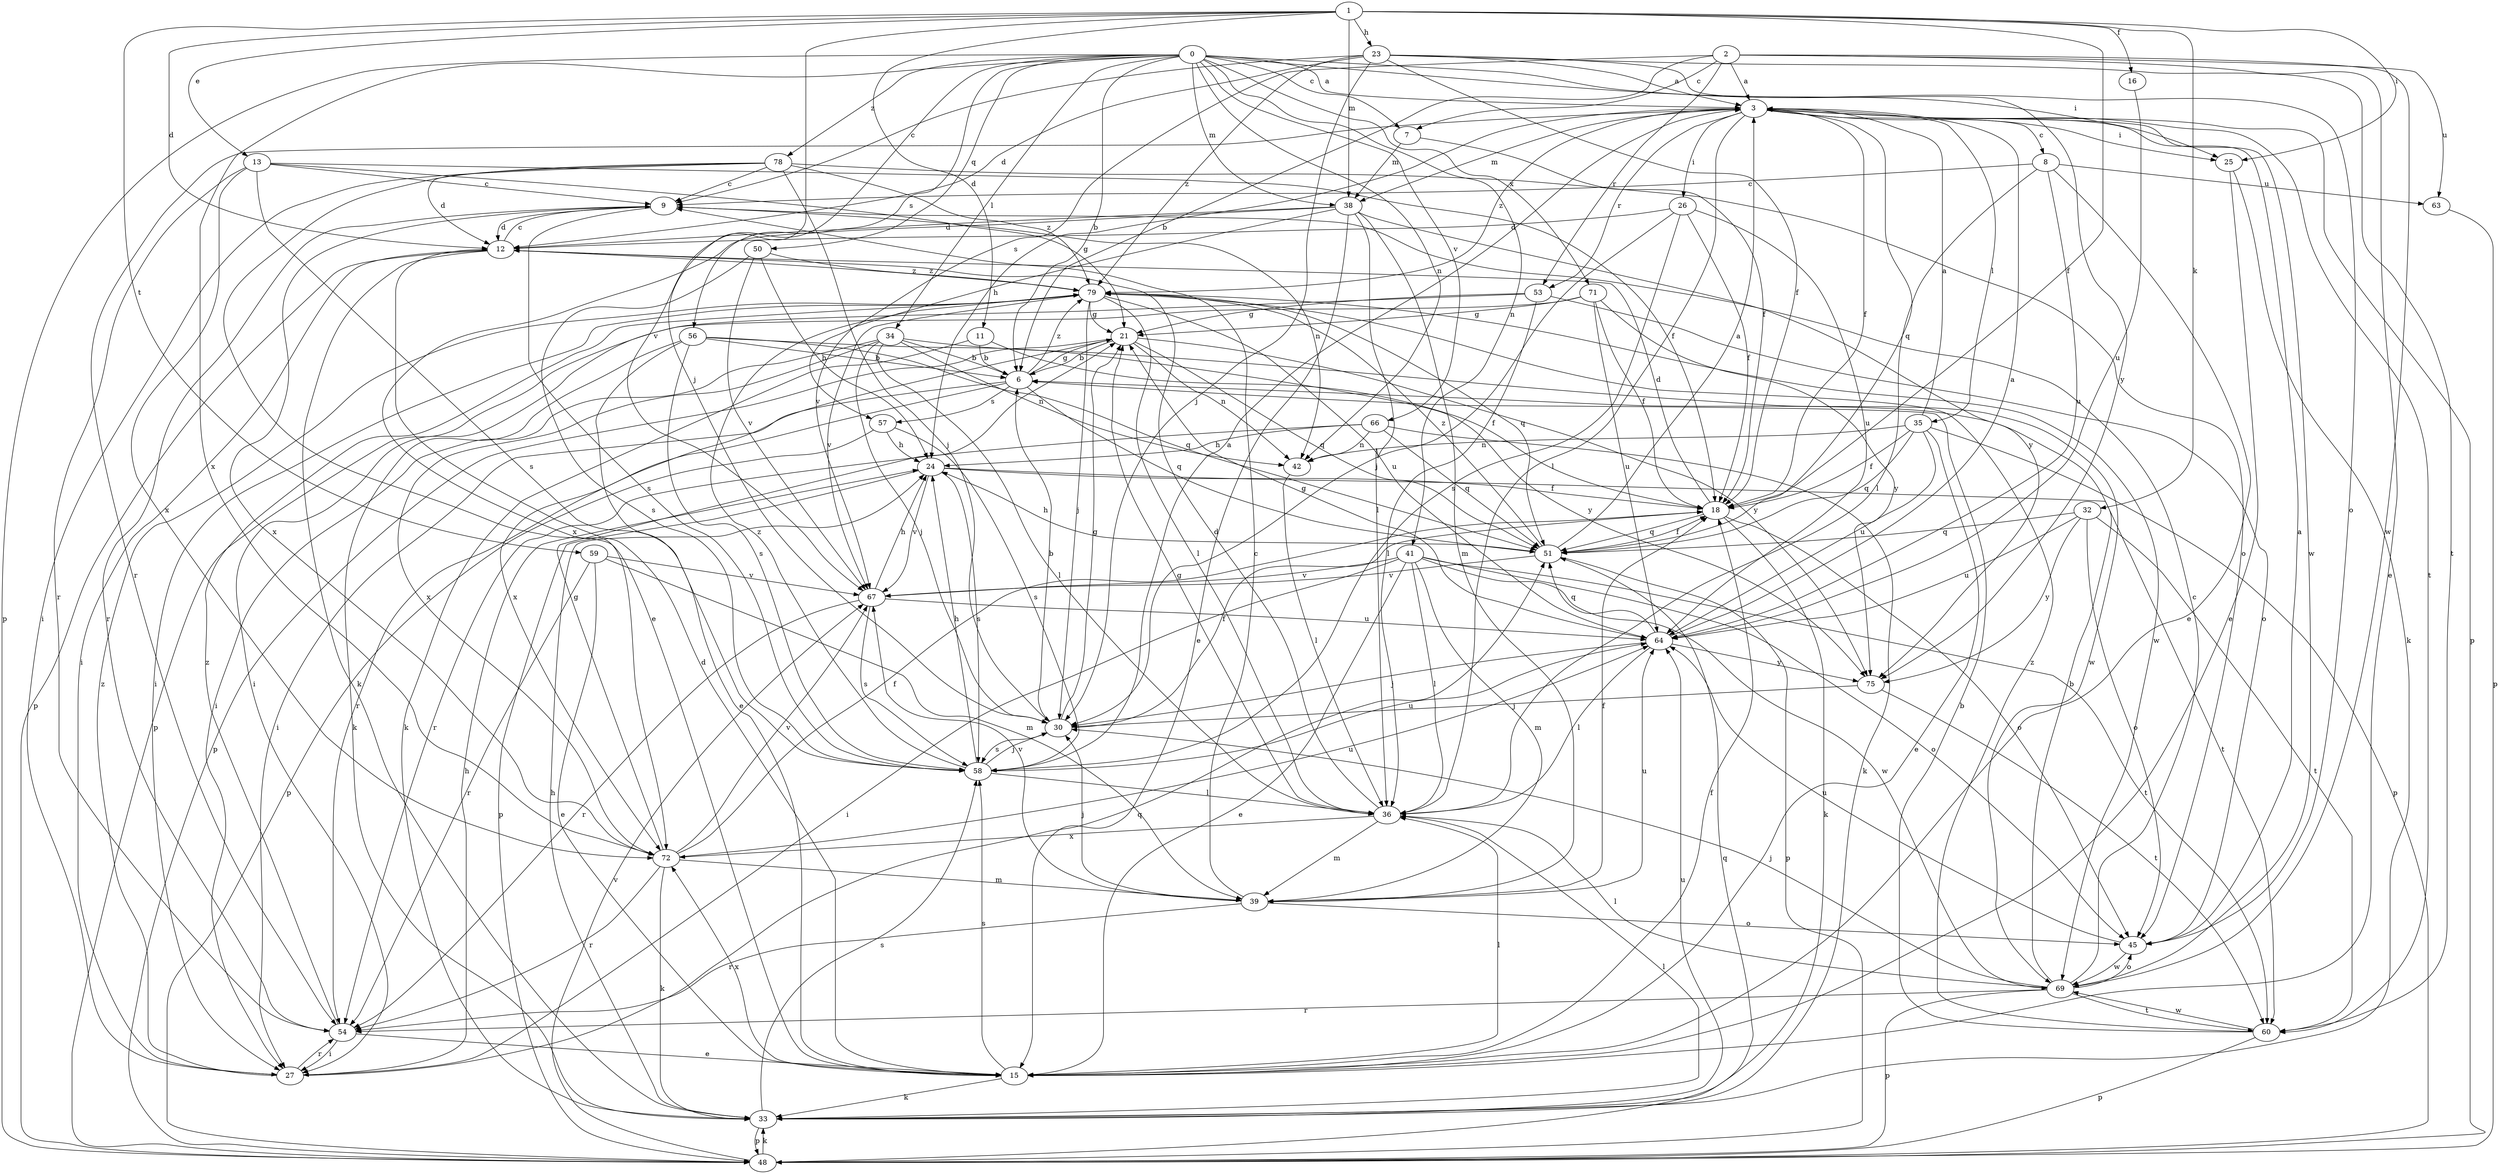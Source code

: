 strict digraph  {
0;
1;
2;
3;
6;
7;
8;
9;
11;
12;
13;
15;
16;
18;
21;
23;
24;
25;
26;
27;
30;
32;
33;
34;
35;
36;
38;
39;
41;
42;
45;
48;
50;
51;
53;
54;
56;
57;
58;
59;
60;
63;
64;
66;
67;
69;
71;
72;
75;
78;
79;
0 -> 3  [label=a];
0 -> 6  [label=b];
0 -> 7  [label=c];
0 -> 25  [label=i];
0 -> 34  [label=l];
0 -> 38  [label=m];
0 -> 41  [label=n];
0 -> 42  [label=n];
0 -> 45  [label=o];
0 -> 48  [label=p];
0 -> 50  [label=q];
0 -> 56  [label=s];
0 -> 66  [label=v];
0 -> 67  [label=v];
0 -> 71  [label=x];
0 -> 72  [label=x];
0 -> 78  [label=z];
1 -> 11  [label=d];
1 -> 12  [label=d];
1 -> 13  [label=e];
1 -> 16  [label=f];
1 -> 18  [label=f];
1 -> 23  [label=h];
1 -> 25  [label=i];
1 -> 30  [label=j];
1 -> 32  [label=k];
1 -> 38  [label=m];
1 -> 59  [label=t];
2 -> 3  [label=a];
2 -> 6  [label=b];
2 -> 7  [label=c];
2 -> 15  [label=e];
2 -> 53  [label=r];
2 -> 57  [label=s];
2 -> 63  [label=u];
2 -> 69  [label=w];
3 -> 8  [label=c];
3 -> 18  [label=f];
3 -> 24  [label=h];
3 -> 25  [label=i];
3 -> 26  [label=i];
3 -> 35  [label=l];
3 -> 36  [label=l];
3 -> 38  [label=m];
3 -> 48  [label=p];
3 -> 51  [label=q];
3 -> 53  [label=r];
3 -> 54  [label=r];
3 -> 60  [label=t];
3 -> 69  [label=w];
3 -> 79  [label=z];
6 -> 21  [label=g];
6 -> 27  [label=i];
6 -> 51  [label=q];
6 -> 54  [label=r];
6 -> 57  [label=s];
6 -> 79  [label=z];
7 -> 18  [label=f];
7 -> 38  [label=m];
8 -> 9  [label=c];
8 -> 15  [label=e];
8 -> 36  [label=l];
8 -> 63  [label=u];
8 -> 64  [label=u];
9 -> 12  [label=d];
9 -> 42  [label=n];
9 -> 54  [label=r];
9 -> 58  [label=s];
9 -> 72  [label=x];
11 -> 6  [label=b];
11 -> 18  [label=f];
11 -> 33  [label=k];
12 -> 9  [label=c];
12 -> 27  [label=i];
12 -> 33  [label=k];
12 -> 48  [label=p];
12 -> 79  [label=z];
13 -> 9  [label=c];
13 -> 18  [label=f];
13 -> 21  [label=g];
13 -> 54  [label=r];
13 -> 58  [label=s];
13 -> 72  [label=x];
15 -> 12  [label=d];
15 -> 18  [label=f];
15 -> 33  [label=k];
15 -> 36  [label=l];
15 -> 58  [label=s];
15 -> 72  [label=x];
16 -> 64  [label=u];
18 -> 12  [label=d];
18 -> 33  [label=k];
18 -> 45  [label=o];
18 -> 51  [label=q];
21 -> 6  [label=b];
21 -> 42  [label=n];
21 -> 48  [label=p];
21 -> 51  [label=q];
21 -> 72  [label=x];
21 -> 75  [label=y];
23 -> 3  [label=a];
23 -> 9  [label=c];
23 -> 12  [label=d];
23 -> 18  [label=f];
23 -> 30  [label=j];
23 -> 60  [label=t];
23 -> 75  [label=y];
23 -> 79  [label=z];
24 -> 18  [label=f];
24 -> 48  [label=p];
24 -> 58  [label=s];
24 -> 60  [label=t];
24 -> 67  [label=v];
25 -> 15  [label=e];
25 -> 33  [label=k];
26 -> 12  [label=d];
26 -> 18  [label=f];
26 -> 30  [label=j];
26 -> 58  [label=s];
26 -> 64  [label=u];
27 -> 24  [label=h];
27 -> 51  [label=q];
27 -> 54  [label=r];
27 -> 79  [label=z];
30 -> 6  [label=b];
30 -> 18  [label=f];
30 -> 21  [label=g];
30 -> 58  [label=s];
32 -> 45  [label=o];
32 -> 51  [label=q];
32 -> 60  [label=t];
32 -> 64  [label=u];
32 -> 75  [label=y];
33 -> 24  [label=h];
33 -> 36  [label=l];
33 -> 48  [label=p];
33 -> 58  [label=s];
33 -> 64  [label=u];
34 -> 6  [label=b];
34 -> 27  [label=i];
34 -> 30  [label=j];
34 -> 36  [label=l];
34 -> 42  [label=n];
34 -> 69  [label=w];
34 -> 72  [label=x];
35 -> 3  [label=a];
35 -> 15  [label=e];
35 -> 18  [label=f];
35 -> 42  [label=n];
35 -> 48  [label=p];
35 -> 51  [label=q];
35 -> 64  [label=u];
36 -> 12  [label=d];
36 -> 21  [label=g];
36 -> 39  [label=m];
36 -> 72  [label=x];
38 -> 12  [label=d];
38 -> 15  [label=e];
38 -> 36  [label=l];
38 -> 39  [label=m];
38 -> 67  [label=v];
38 -> 72  [label=x];
38 -> 75  [label=y];
39 -> 9  [label=c];
39 -> 18  [label=f];
39 -> 30  [label=j];
39 -> 45  [label=o];
39 -> 54  [label=r];
39 -> 64  [label=u];
39 -> 67  [label=v];
41 -> 15  [label=e];
41 -> 27  [label=i];
41 -> 36  [label=l];
41 -> 39  [label=m];
41 -> 45  [label=o];
41 -> 60  [label=t];
41 -> 67  [label=v];
41 -> 69  [label=w];
42 -> 36  [label=l];
45 -> 3  [label=a];
45 -> 64  [label=u];
45 -> 69  [label=w];
48 -> 33  [label=k];
48 -> 51  [label=q];
48 -> 67  [label=v];
50 -> 24  [label=h];
50 -> 58  [label=s];
50 -> 67  [label=v];
50 -> 79  [label=z];
51 -> 3  [label=a];
51 -> 18  [label=f];
51 -> 24  [label=h];
51 -> 48  [label=p];
51 -> 67  [label=v];
51 -> 79  [label=z];
53 -> 21  [label=g];
53 -> 27  [label=i];
53 -> 36  [label=l];
53 -> 45  [label=o];
54 -> 15  [label=e];
54 -> 27  [label=i];
54 -> 79  [label=z];
56 -> 6  [label=b];
56 -> 15  [label=e];
56 -> 33  [label=k];
56 -> 51  [label=q];
56 -> 58  [label=s];
56 -> 75  [label=y];
57 -> 24  [label=h];
57 -> 48  [label=p];
57 -> 58  [label=s];
58 -> 3  [label=a];
58 -> 24  [label=h];
58 -> 30  [label=j];
58 -> 36  [label=l];
58 -> 64  [label=u];
58 -> 79  [label=z];
59 -> 15  [label=e];
59 -> 39  [label=m];
59 -> 54  [label=r];
59 -> 67  [label=v];
60 -> 6  [label=b];
60 -> 48  [label=p];
60 -> 69  [label=w];
60 -> 79  [label=z];
63 -> 48  [label=p];
64 -> 3  [label=a];
64 -> 21  [label=g];
64 -> 30  [label=j];
64 -> 36  [label=l];
64 -> 51  [label=q];
64 -> 75  [label=y];
66 -> 24  [label=h];
66 -> 33  [label=k];
66 -> 42  [label=n];
66 -> 51  [label=q];
66 -> 54  [label=r];
67 -> 24  [label=h];
67 -> 54  [label=r];
67 -> 58  [label=s];
67 -> 64  [label=u];
69 -> 6  [label=b];
69 -> 9  [label=c];
69 -> 30  [label=j];
69 -> 36  [label=l];
69 -> 45  [label=o];
69 -> 48  [label=p];
69 -> 54  [label=r];
69 -> 60  [label=t];
71 -> 18  [label=f];
71 -> 21  [label=g];
71 -> 48  [label=p];
71 -> 64  [label=u];
71 -> 75  [label=y];
72 -> 18  [label=f];
72 -> 21  [label=g];
72 -> 33  [label=k];
72 -> 39  [label=m];
72 -> 54  [label=r];
72 -> 64  [label=u];
72 -> 67  [label=v];
75 -> 30  [label=j];
75 -> 60  [label=t];
78 -> 9  [label=c];
78 -> 12  [label=d];
78 -> 15  [label=e];
78 -> 27  [label=i];
78 -> 30  [label=j];
78 -> 45  [label=o];
78 -> 79  [label=z];
79 -> 21  [label=g];
79 -> 27  [label=i];
79 -> 30  [label=j];
79 -> 36  [label=l];
79 -> 51  [label=q];
79 -> 64  [label=u];
79 -> 67  [label=v];
79 -> 69  [label=w];
}
